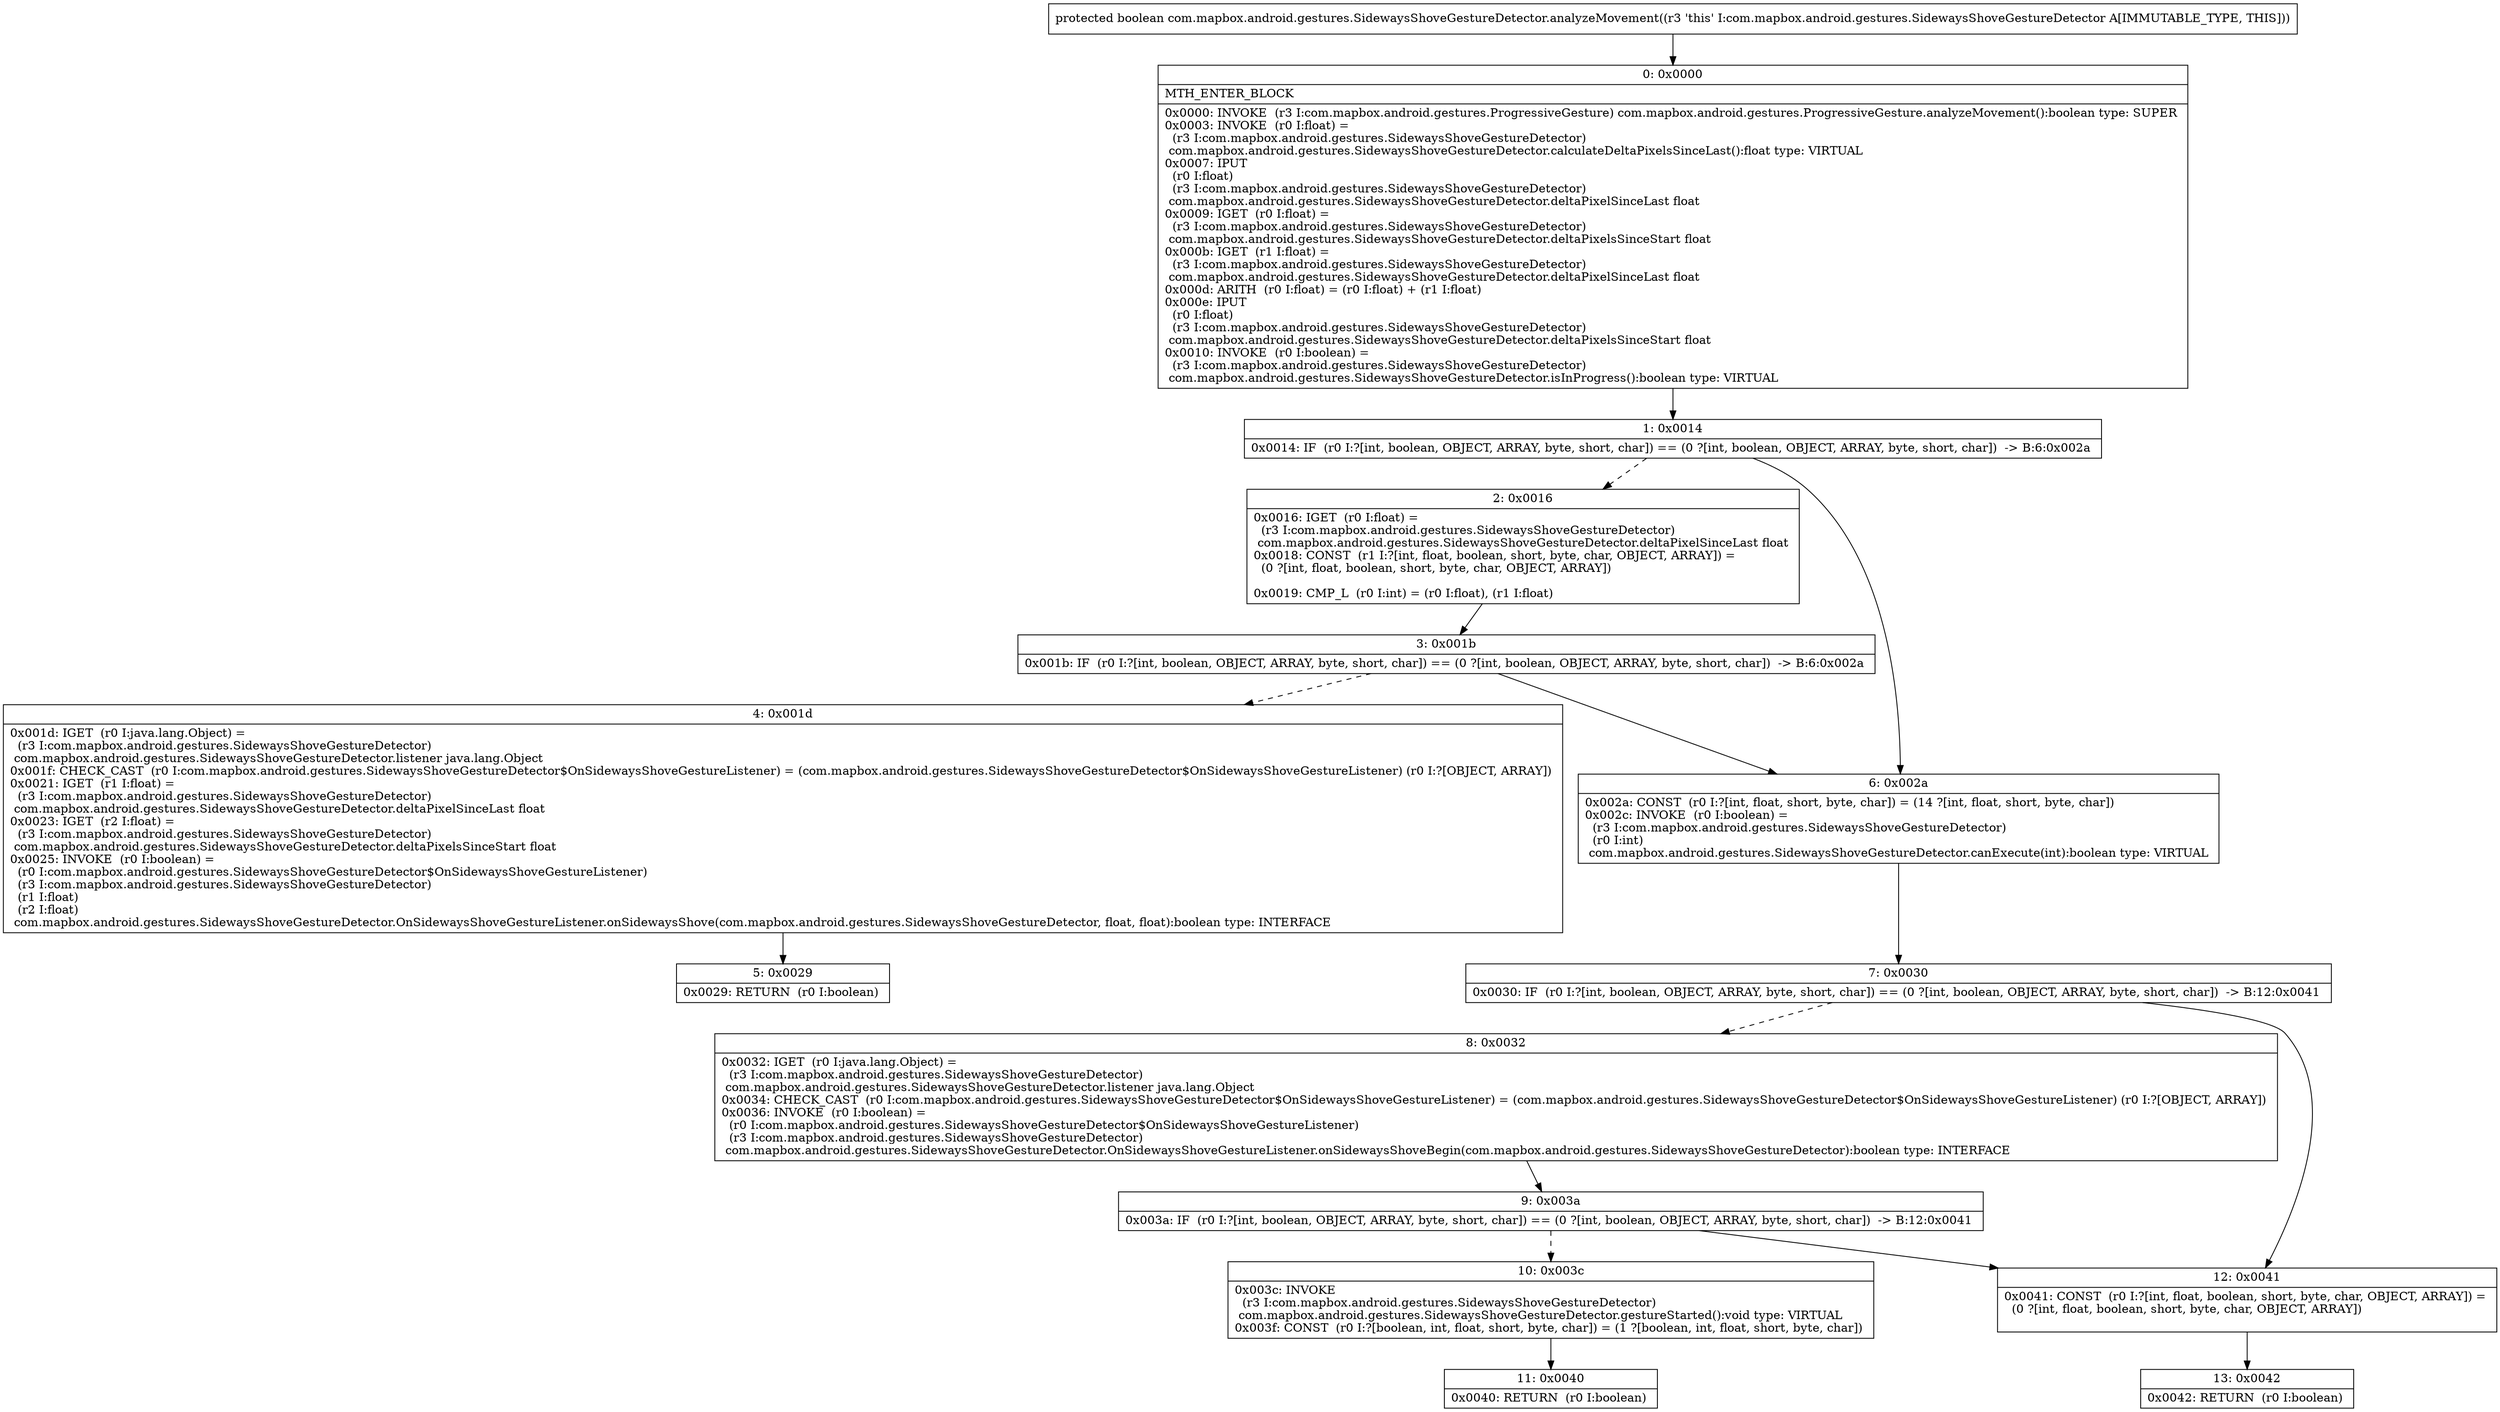 digraph "CFG forcom.mapbox.android.gestures.SidewaysShoveGestureDetector.analyzeMovement()Z" {
Node_0 [shape=record,label="{0\:\ 0x0000|MTH_ENTER_BLOCK\l|0x0000: INVOKE  (r3 I:com.mapbox.android.gestures.ProgressiveGesture) com.mapbox.android.gestures.ProgressiveGesture.analyzeMovement():boolean type: SUPER \l0x0003: INVOKE  (r0 I:float) = \l  (r3 I:com.mapbox.android.gestures.SidewaysShoveGestureDetector)\l com.mapbox.android.gestures.SidewaysShoveGestureDetector.calculateDeltaPixelsSinceLast():float type: VIRTUAL \l0x0007: IPUT  \l  (r0 I:float)\l  (r3 I:com.mapbox.android.gestures.SidewaysShoveGestureDetector)\l com.mapbox.android.gestures.SidewaysShoveGestureDetector.deltaPixelSinceLast float \l0x0009: IGET  (r0 I:float) = \l  (r3 I:com.mapbox.android.gestures.SidewaysShoveGestureDetector)\l com.mapbox.android.gestures.SidewaysShoveGestureDetector.deltaPixelsSinceStart float \l0x000b: IGET  (r1 I:float) = \l  (r3 I:com.mapbox.android.gestures.SidewaysShoveGestureDetector)\l com.mapbox.android.gestures.SidewaysShoveGestureDetector.deltaPixelSinceLast float \l0x000d: ARITH  (r0 I:float) = (r0 I:float) + (r1 I:float) \l0x000e: IPUT  \l  (r0 I:float)\l  (r3 I:com.mapbox.android.gestures.SidewaysShoveGestureDetector)\l com.mapbox.android.gestures.SidewaysShoveGestureDetector.deltaPixelsSinceStart float \l0x0010: INVOKE  (r0 I:boolean) = \l  (r3 I:com.mapbox.android.gestures.SidewaysShoveGestureDetector)\l com.mapbox.android.gestures.SidewaysShoveGestureDetector.isInProgress():boolean type: VIRTUAL \l}"];
Node_1 [shape=record,label="{1\:\ 0x0014|0x0014: IF  (r0 I:?[int, boolean, OBJECT, ARRAY, byte, short, char]) == (0 ?[int, boolean, OBJECT, ARRAY, byte, short, char])  \-\> B:6:0x002a \l}"];
Node_2 [shape=record,label="{2\:\ 0x0016|0x0016: IGET  (r0 I:float) = \l  (r3 I:com.mapbox.android.gestures.SidewaysShoveGestureDetector)\l com.mapbox.android.gestures.SidewaysShoveGestureDetector.deltaPixelSinceLast float \l0x0018: CONST  (r1 I:?[int, float, boolean, short, byte, char, OBJECT, ARRAY]) = \l  (0 ?[int, float, boolean, short, byte, char, OBJECT, ARRAY])\l \l0x0019: CMP_L  (r0 I:int) = (r0 I:float), (r1 I:float) \l}"];
Node_3 [shape=record,label="{3\:\ 0x001b|0x001b: IF  (r0 I:?[int, boolean, OBJECT, ARRAY, byte, short, char]) == (0 ?[int, boolean, OBJECT, ARRAY, byte, short, char])  \-\> B:6:0x002a \l}"];
Node_4 [shape=record,label="{4\:\ 0x001d|0x001d: IGET  (r0 I:java.lang.Object) = \l  (r3 I:com.mapbox.android.gestures.SidewaysShoveGestureDetector)\l com.mapbox.android.gestures.SidewaysShoveGestureDetector.listener java.lang.Object \l0x001f: CHECK_CAST  (r0 I:com.mapbox.android.gestures.SidewaysShoveGestureDetector$OnSidewaysShoveGestureListener) = (com.mapbox.android.gestures.SidewaysShoveGestureDetector$OnSidewaysShoveGestureListener) (r0 I:?[OBJECT, ARRAY]) \l0x0021: IGET  (r1 I:float) = \l  (r3 I:com.mapbox.android.gestures.SidewaysShoveGestureDetector)\l com.mapbox.android.gestures.SidewaysShoveGestureDetector.deltaPixelSinceLast float \l0x0023: IGET  (r2 I:float) = \l  (r3 I:com.mapbox.android.gestures.SidewaysShoveGestureDetector)\l com.mapbox.android.gestures.SidewaysShoveGestureDetector.deltaPixelsSinceStart float \l0x0025: INVOKE  (r0 I:boolean) = \l  (r0 I:com.mapbox.android.gestures.SidewaysShoveGestureDetector$OnSidewaysShoveGestureListener)\l  (r3 I:com.mapbox.android.gestures.SidewaysShoveGestureDetector)\l  (r1 I:float)\l  (r2 I:float)\l com.mapbox.android.gestures.SidewaysShoveGestureDetector.OnSidewaysShoveGestureListener.onSidewaysShove(com.mapbox.android.gestures.SidewaysShoveGestureDetector, float, float):boolean type: INTERFACE \l}"];
Node_5 [shape=record,label="{5\:\ 0x0029|0x0029: RETURN  (r0 I:boolean) \l}"];
Node_6 [shape=record,label="{6\:\ 0x002a|0x002a: CONST  (r0 I:?[int, float, short, byte, char]) = (14 ?[int, float, short, byte, char]) \l0x002c: INVOKE  (r0 I:boolean) = \l  (r3 I:com.mapbox.android.gestures.SidewaysShoveGestureDetector)\l  (r0 I:int)\l com.mapbox.android.gestures.SidewaysShoveGestureDetector.canExecute(int):boolean type: VIRTUAL \l}"];
Node_7 [shape=record,label="{7\:\ 0x0030|0x0030: IF  (r0 I:?[int, boolean, OBJECT, ARRAY, byte, short, char]) == (0 ?[int, boolean, OBJECT, ARRAY, byte, short, char])  \-\> B:12:0x0041 \l}"];
Node_8 [shape=record,label="{8\:\ 0x0032|0x0032: IGET  (r0 I:java.lang.Object) = \l  (r3 I:com.mapbox.android.gestures.SidewaysShoveGestureDetector)\l com.mapbox.android.gestures.SidewaysShoveGestureDetector.listener java.lang.Object \l0x0034: CHECK_CAST  (r0 I:com.mapbox.android.gestures.SidewaysShoveGestureDetector$OnSidewaysShoveGestureListener) = (com.mapbox.android.gestures.SidewaysShoveGestureDetector$OnSidewaysShoveGestureListener) (r0 I:?[OBJECT, ARRAY]) \l0x0036: INVOKE  (r0 I:boolean) = \l  (r0 I:com.mapbox.android.gestures.SidewaysShoveGestureDetector$OnSidewaysShoveGestureListener)\l  (r3 I:com.mapbox.android.gestures.SidewaysShoveGestureDetector)\l com.mapbox.android.gestures.SidewaysShoveGestureDetector.OnSidewaysShoveGestureListener.onSidewaysShoveBegin(com.mapbox.android.gestures.SidewaysShoveGestureDetector):boolean type: INTERFACE \l}"];
Node_9 [shape=record,label="{9\:\ 0x003a|0x003a: IF  (r0 I:?[int, boolean, OBJECT, ARRAY, byte, short, char]) == (0 ?[int, boolean, OBJECT, ARRAY, byte, short, char])  \-\> B:12:0x0041 \l}"];
Node_10 [shape=record,label="{10\:\ 0x003c|0x003c: INVOKE  \l  (r3 I:com.mapbox.android.gestures.SidewaysShoveGestureDetector)\l com.mapbox.android.gestures.SidewaysShoveGestureDetector.gestureStarted():void type: VIRTUAL \l0x003f: CONST  (r0 I:?[boolean, int, float, short, byte, char]) = (1 ?[boolean, int, float, short, byte, char]) \l}"];
Node_11 [shape=record,label="{11\:\ 0x0040|0x0040: RETURN  (r0 I:boolean) \l}"];
Node_12 [shape=record,label="{12\:\ 0x0041|0x0041: CONST  (r0 I:?[int, float, boolean, short, byte, char, OBJECT, ARRAY]) = \l  (0 ?[int, float, boolean, short, byte, char, OBJECT, ARRAY])\l \l}"];
Node_13 [shape=record,label="{13\:\ 0x0042|0x0042: RETURN  (r0 I:boolean) \l}"];
MethodNode[shape=record,label="{protected boolean com.mapbox.android.gestures.SidewaysShoveGestureDetector.analyzeMovement((r3 'this' I:com.mapbox.android.gestures.SidewaysShoveGestureDetector A[IMMUTABLE_TYPE, THIS])) }"];
MethodNode -> Node_0;
Node_0 -> Node_1;
Node_1 -> Node_2[style=dashed];
Node_1 -> Node_6;
Node_2 -> Node_3;
Node_3 -> Node_4[style=dashed];
Node_3 -> Node_6;
Node_4 -> Node_5;
Node_6 -> Node_7;
Node_7 -> Node_8[style=dashed];
Node_7 -> Node_12;
Node_8 -> Node_9;
Node_9 -> Node_10[style=dashed];
Node_9 -> Node_12;
Node_10 -> Node_11;
Node_12 -> Node_13;
}

